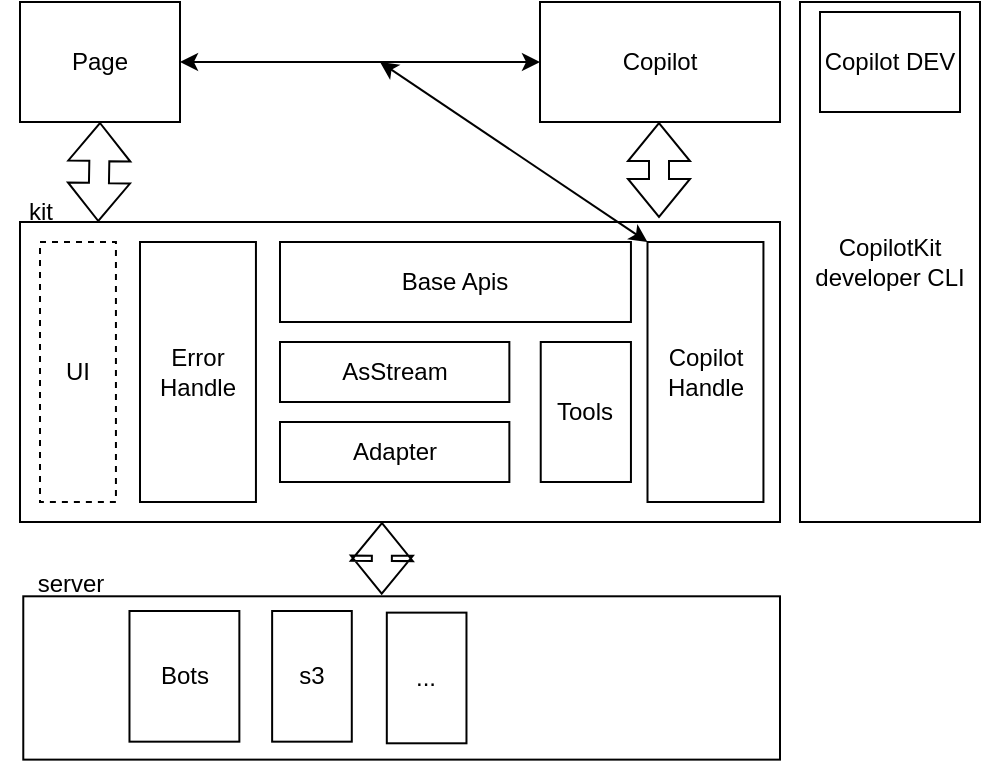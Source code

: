 <mxfile version="24.6.4" type="github">
  <diagram name="第 1 页" id="Zh2iLBxZjpBHtdLT9Kpo">
    <mxGraphModel dx="946" dy="620" grid="1" gridSize="10" guides="1" tooltips="1" connect="1" arrows="1" fold="1" page="1" pageScale="1" pageWidth="5000" pageHeight="5000" math="0" shadow="0">
      <root>
        <mxCell id="0" />
        <mxCell id="1" parent="0" />
        <mxCell id="0PrXw2p8CyodZAnzhfTx-1" value="Page" style="rounded=0;whiteSpace=wrap;html=1;" vertex="1" parent="1">
          <mxGeometry x="380" y="850" width="80" height="60" as="geometry" />
        </mxCell>
        <mxCell id="0PrXw2p8CyodZAnzhfTx-2" value="Copilot" style="rounded=0;whiteSpace=wrap;html=1;" vertex="1" parent="1">
          <mxGeometry x="640" y="850" width="120" height="60" as="geometry" />
        </mxCell>
        <mxCell id="0PrXw2p8CyodZAnzhfTx-3" value="kit" style="text;html=1;align=center;verticalAlign=middle;resizable=0;points=[];autosize=1;strokeColor=none;fillColor=none;" vertex="1" parent="1">
          <mxGeometry x="370" y="940" width="40" height="30" as="geometry" />
        </mxCell>
        <mxCell id="0PrXw2p8CyodZAnzhfTx-13" value="CopilotKit developer CLI" style="rounded=0;whiteSpace=wrap;html=1;" vertex="1" parent="1">
          <mxGeometry x="770" y="850" width="90" height="260" as="geometry" />
        </mxCell>
        <mxCell id="0PrXw2p8CyodZAnzhfTx-14" value="Copilot DEV" style="rounded=0;whiteSpace=wrap;html=1;" vertex="1" parent="1">
          <mxGeometry x="780" y="855" width="70" height="50" as="geometry" />
        </mxCell>
        <mxCell id="0PrXw2p8CyodZAnzhfTx-15" value="" style="group" vertex="1" connectable="0" parent="1">
          <mxGeometry x="375" y="1130" width="385" height="98" as="geometry" />
        </mxCell>
        <mxCell id="0PrXw2p8CyodZAnzhfTx-16" value="" style="rounded=0;whiteSpace=wrap;html=1;" vertex="1" parent="0PrXw2p8CyodZAnzhfTx-15">
          <mxGeometry x="6.638" y="17.15" width="378.362" height="81.667" as="geometry" />
        </mxCell>
        <mxCell id="0PrXw2p8CyodZAnzhfTx-18" value="Bots" style="rounded=0;whiteSpace=wrap;html=1;" vertex="1" parent="0PrXw2p8CyodZAnzhfTx-15">
          <mxGeometry x="59.741" y="24.5" width="54.94" height="65.333" as="geometry" />
        </mxCell>
        <mxCell id="0PrXw2p8CyodZAnzhfTx-20" value="s3" style="rounded=0;whiteSpace=wrap;html=1;" vertex="1" parent="0PrXw2p8CyodZAnzhfTx-15">
          <mxGeometry x="131.063" y="24.5" width="39.828" height="65.333" as="geometry" />
        </mxCell>
        <mxCell id="0PrXw2p8CyodZAnzhfTx-21" value="..." style="rounded=0;whiteSpace=wrap;html=1;" vertex="1" parent="0PrXw2p8CyodZAnzhfTx-15">
          <mxGeometry x="188.407" y="25.317" width="39.828" height="65.333" as="geometry" />
        </mxCell>
        <mxCell id="0PrXw2p8CyodZAnzhfTx-22" value="server" style="text;html=1;align=center;verticalAlign=middle;resizable=0;points=[];autosize=1;strokeColor=none;fillColor=none;" vertex="1" parent="0PrXw2p8CyodZAnzhfTx-15">
          <mxGeometry y="-4" width="60" height="30" as="geometry" />
        </mxCell>
        <mxCell id="0PrXw2p8CyodZAnzhfTx-23" value="" style="shape=flexArrow;endArrow=classic;startArrow=classic;html=1;rounded=0;" edge="1" parent="0PrXw2p8CyodZAnzhfTx-15">
          <mxGeometry width="100" height="100" relative="1" as="geometry">
            <mxPoint x="185.862" y="16.333" as="sourcePoint" />
            <mxPoint x="186" y="-20" as="targetPoint" />
          </mxGeometry>
        </mxCell>
        <mxCell id="0PrXw2p8CyodZAnzhfTx-24" value="" style="shape=flexArrow;endArrow=classic;startArrow=classic;html=1;rounded=0;entryX=0.5;entryY=1;entryDx=0;entryDy=0;exitX=0.103;exitY=0;exitDx=0;exitDy=0;exitPerimeter=0;" edge="1" parent="1" target="0PrXw2p8CyodZAnzhfTx-1" source="0PrXw2p8CyodZAnzhfTx-5">
          <mxGeometry width="100" height="100" relative="1" as="geometry">
            <mxPoint x="350" y="958" as="sourcePoint" />
            <mxPoint x="350" y="910" as="targetPoint" />
          </mxGeometry>
        </mxCell>
        <mxCell id="0PrXw2p8CyodZAnzhfTx-25" value="" style="shape=flexArrow;endArrow=classic;startArrow=classic;html=1;rounded=0;entryX=0.5;entryY=1;entryDx=0;entryDy=0;" edge="1" parent="1">
          <mxGeometry width="100" height="100" relative="1" as="geometry">
            <mxPoint x="699.5" y="958" as="sourcePoint" />
            <mxPoint x="699.5" y="910" as="targetPoint" />
          </mxGeometry>
        </mxCell>
        <mxCell id="0PrXw2p8CyodZAnzhfTx-30" value="" style="endArrow=classic;startArrow=classic;html=1;rounded=0;entryX=0;entryY=0.5;entryDx=0;entryDy=0;exitX=1;exitY=0.5;exitDx=0;exitDy=0;" edge="1" parent="1" source="0PrXw2p8CyodZAnzhfTx-1" target="0PrXw2p8CyodZAnzhfTx-2">
          <mxGeometry width="50" height="50" relative="1" as="geometry">
            <mxPoint x="470" y="890" as="sourcePoint" />
            <mxPoint x="520" y="840" as="targetPoint" />
          </mxGeometry>
        </mxCell>
        <mxCell id="0PrXw2p8CyodZAnzhfTx-32" value="" style="group" vertex="1" connectable="0" parent="1">
          <mxGeometry x="380" y="960" width="380" height="150" as="geometry" />
        </mxCell>
        <mxCell id="0PrXw2p8CyodZAnzhfTx-5" value="" style="rounded=0;whiteSpace=wrap;html=1;" vertex="1" parent="0PrXw2p8CyodZAnzhfTx-32">
          <mxGeometry width="380" height="150" as="geometry" />
        </mxCell>
        <mxCell id="0PrXw2p8CyodZAnzhfTx-6" value="Error&lt;br&gt;Handle" style="rounded=0;whiteSpace=wrap;html=1;" vertex="1" parent="0PrXw2p8CyodZAnzhfTx-32">
          <mxGeometry x="60.001" y="10" width="57.969" height="130" as="geometry" />
        </mxCell>
        <mxCell id="0PrXw2p8CyodZAnzhfTx-7" value="Copilot&lt;br&gt;Handle" style="rounded=0;whiteSpace=wrap;html=1;" vertex="1" parent="0PrXw2p8CyodZAnzhfTx-32">
          <mxGeometry x="313.75" y="10" width="57.969" height="130" as="geometry" />
        </mxCell>
        <mxCell id="0PrXw2p8CyodZAnzhfTx-8" value="Base Apis" style="rounded=0;whiteSpace=wrap;html=1;" vertex="1" parent="0PrXw2p8CyodZAnzhfTx-32">
          <mxGeometry x="130" y="10" width="175.47" height="40" as="geometry" />
        </mxCell>
        <mxCell id="0PrXw2p8CyodZAnzhfTx-11" value="Adapter" style="rounded=0;whiteSpace=wrap;html=1;" vertex="1" parent="0PrXw2p8CyodZAnzhfTx-32">
          <mxGeometry x="130" y="100" width="114.68" height="30" as="geometry" />
        </mxCell>
        <mxCell id="0PrXw2p8CyodZAnzhfTx-12" value="AsStream" style="rounded=0;whiteSpace=wrap;html=1;" vertex="1" parent="0PrXw2p8CyodZAnzhfTx-32">
          <mxGeometry x="130" y="60" width="114.68" height="30" as="geometry" />
        </mxCell>
        <mxCell id="0PrXw2p8CyodZAnzhfTx-28" value="Tools" style="rounded=0;whiteSpace=wrap;html=1;" vertex="1" parent="0PrXw2p8CyodZAnzhfTx-32">
          <mxGeometry x="260.367" y="60" width="45.106" height="70" as="geometry" />
        </mxCell>
        <mxCell id="0PrXw2p8CyodZAnzhfTx-29" value="UI" style="rounded=0;whiteSpace=wrap;html=1;dashed=1;" vertex="1" parent="0PrXw2p8CyodZAnzhfTx-32">
          <mxGeometry x="10" y="10" width="37.97" height="130" as="geometry" />
        </mxCell>
        <mxCell id="0PrXw2p8CyodZAnzhfTx-31" value="" style="endArrow=classic;startArrow=classic;html=1;rounded=0;exitX=0;exitY=0;exitDx=0;exitDy=0;" edge="1" parent="1" source="0PrXw2p8CyodZAnzhfTx-7">
          <mxGeometry width="50" height="50" relative="1" as="geometry">
            <mxPoint x="510" y="930" as="sourcePoint" />
            <mxPoint x="560" y="880" as="targetPoint" />
          </mxGeometry>
        </mxCell>
      </root>
    </mxGraphModel>
  </diagram>
</mxfile>
